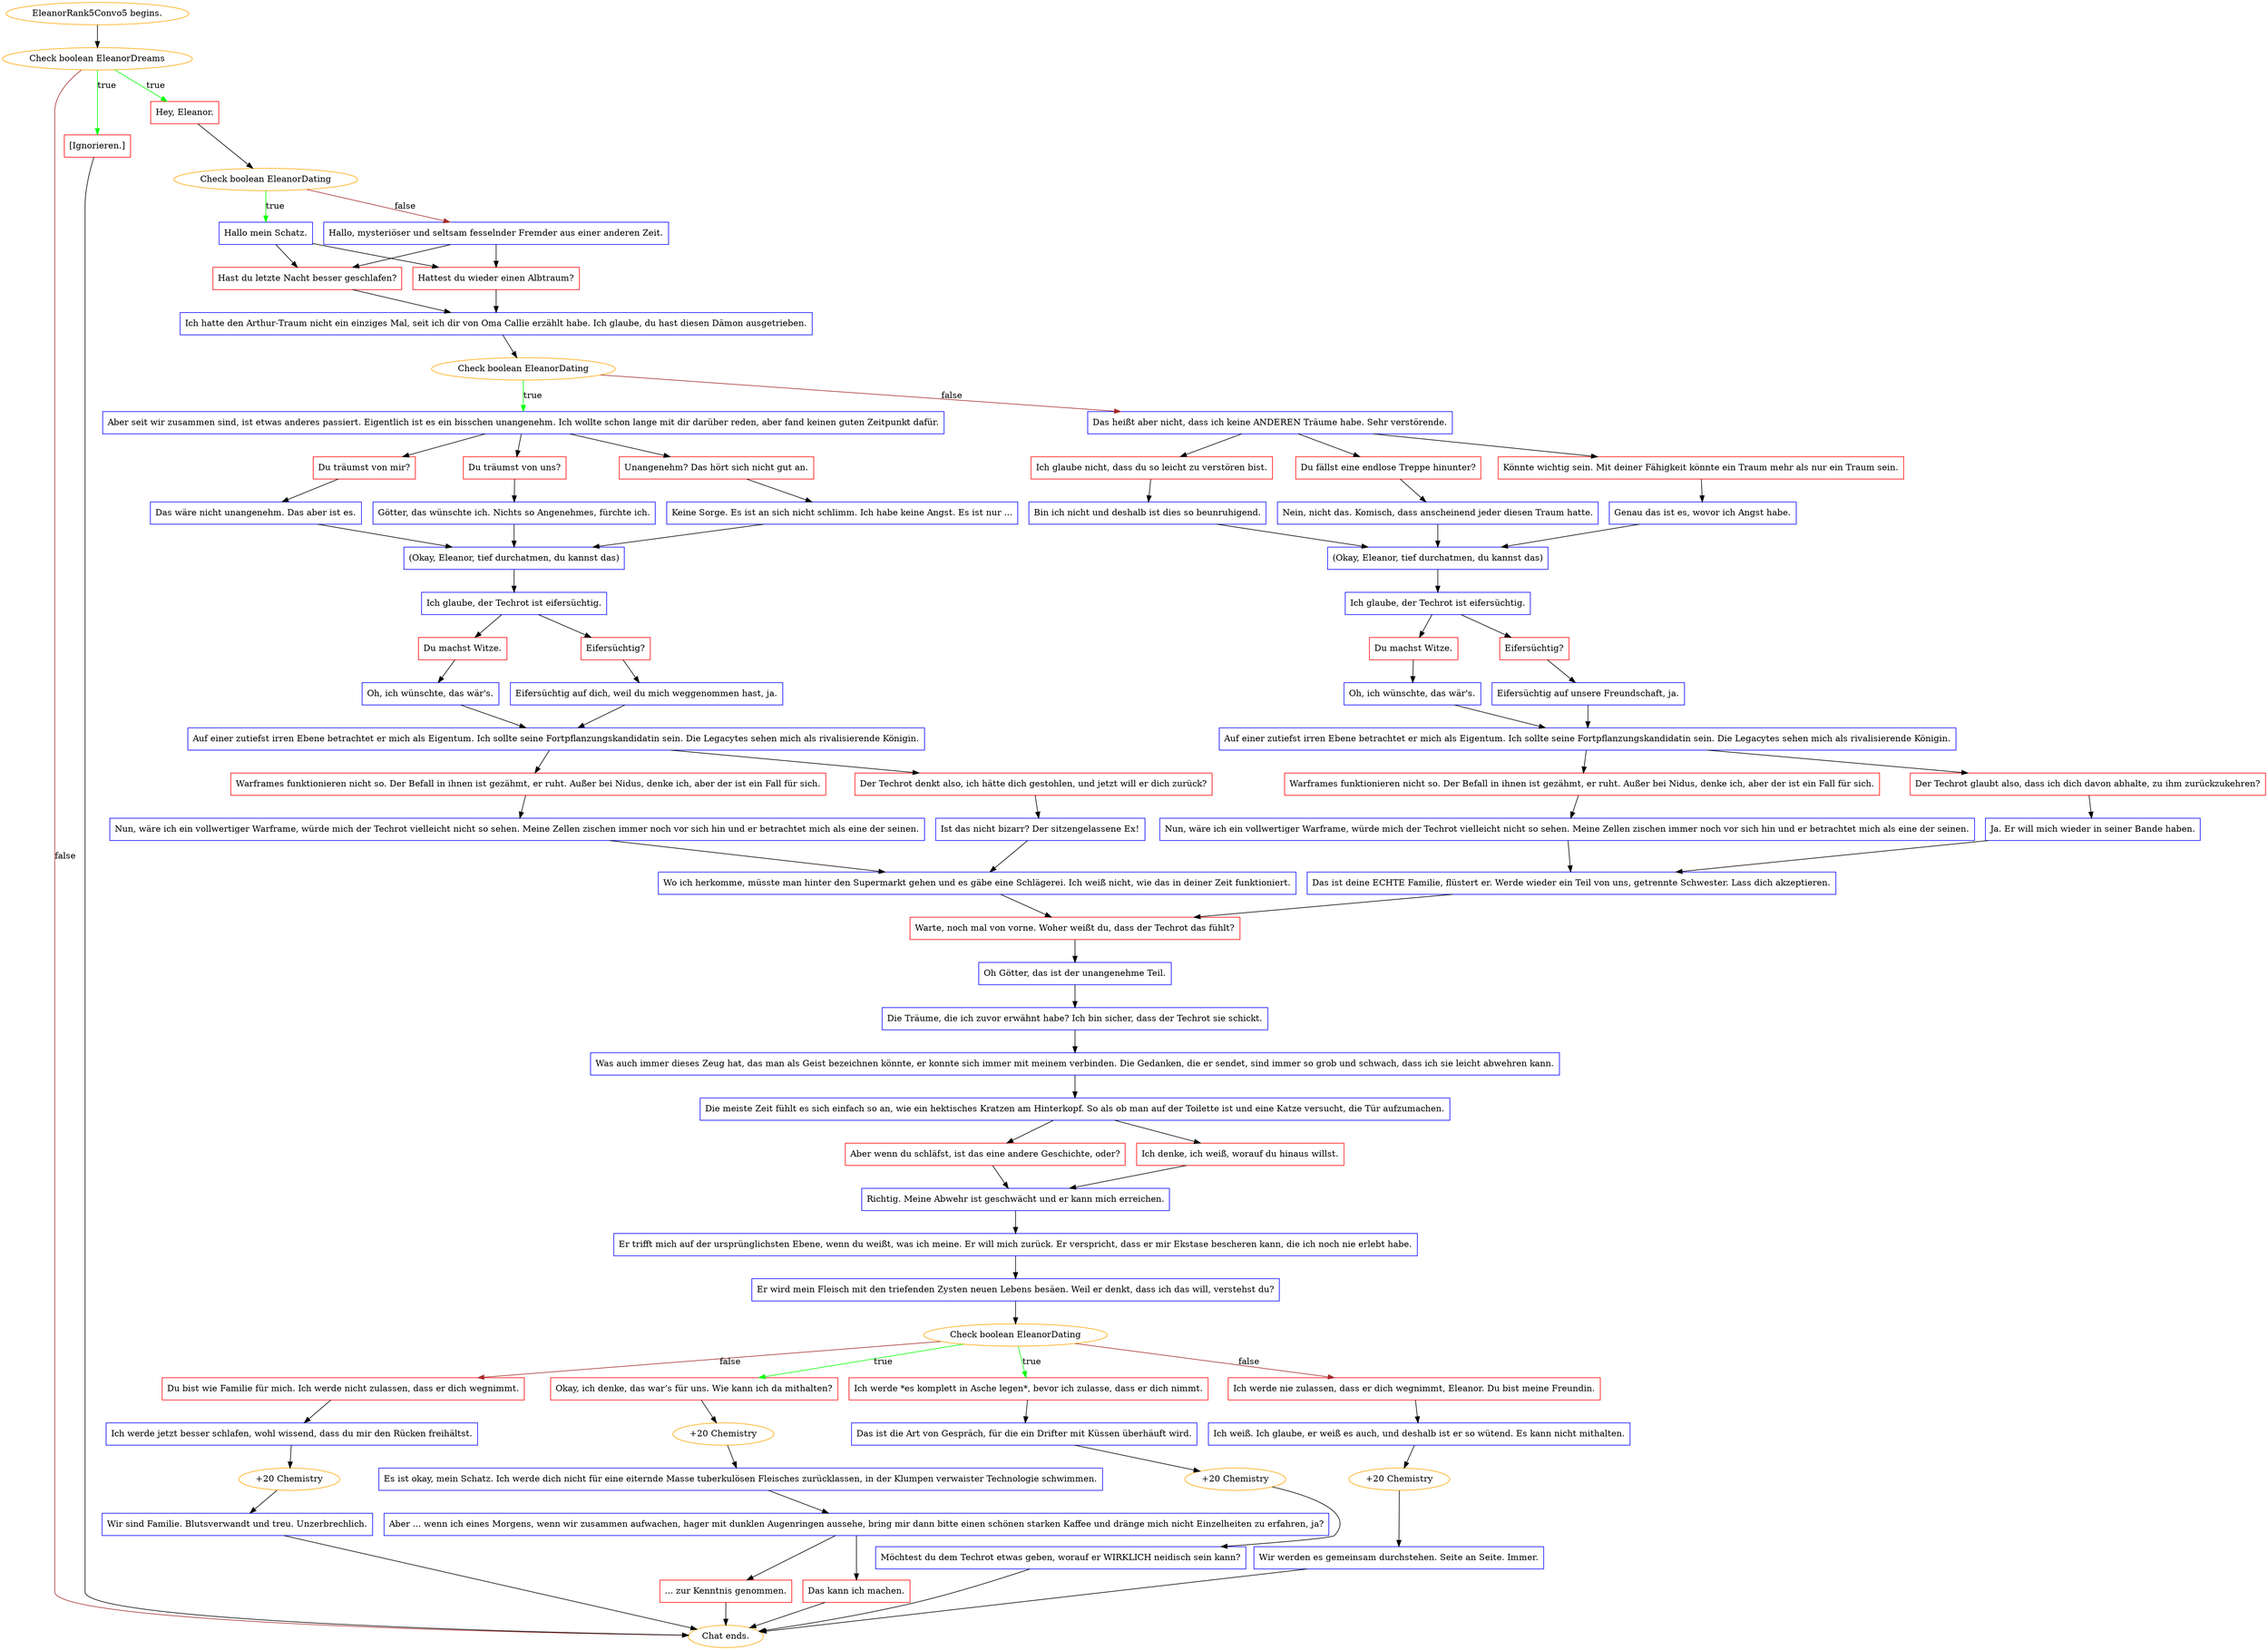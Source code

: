 digraph {
	"EleanorRank5Convo5 begins." [color=orange];
		"EleanorRank5Convo5 begins." -> j2010599810;
	j2010599810 [label="Check boolean EleanorDreams",color=orange];
		j2010599810 -> j2146565497 [label=true,color=green];
		j2010599810 -> j4221938618 [label=true,color=green];
		j2010599810 -> "Chat ends." [label=false,color=brown];
	j2146565497 [label="Hey, Eleanor.",shape=box,color=red];
		j2146565497 -> j1518854856;
	j4221938618 [label="[Ignorieren.]",shape=box,color=red];
		j4221938618 -> "Chat ends.";
	"Chat ends." [color=orange];
	j1518854856 [label="Check boolean EleanorDating",color=orange];
		j1518854856 -> j1570851916 [label=true,color=green];
		j1518854856 -> j1529436399 [label=false,color=brown];
	j1570851916 [label="Hallo mein Schatz.",shape=box,color=blue];
		j1570851916 -> j9547768;
		j1570851916 -> j150108622;
	j1529436399 [label="Hallo, mysteriöser und seltsam fesselnder Fremder aus einer anderen Zeit.",shape=box,color=blue];
		j1529436399 -> j9547768;
		j1529436399 -> j150108622;
	j9547768 [label="Hast du letzte Nacht besser geschlafen?",shape=box,color=red];
		j9547768 -> j1932751556;
	j150108622 [label="Hattest du wieder einen Albtraum?",shape=box,color=red];
		j150108622 -> j1932751556;
	j1932751556 [label="Ich hatte den Arthur-Traum nicht ein einziges Mal, seit ich dir von Oma Callie erzählt habe. Ich glaube, du hast diesen Dämon ausgetrieben.",shape=box,color=blue];
		j1932751556 -> j3019953371;
	j3019953371 [label="Check boolean EleanorDating",color=orange];
		j3019953371 -> j94385400 [label=true,color=green];
		j3019953371 -> j1525322816 [label=false,color=brown];
	j94385400 [label="Aber seit wir zusammen sind, ist etwas anderes passiert. Eigentlich ist es ein bisschen unangenehm. Ich wollte schon lange mit dir darüber reden, aber fand keinen guten Zeitpunkt dafür.",shape=box,color=blue];
		j94385400 -> j605180924;
		j94385400 -> j2979134323;
		j94385400 -> j3047567670;
	j1525322816 [label="Das heißt aber nicht, dass ich keine ANDEREN Träume habe. Sehr verstörende.",shape=box,color=blue];
		j1525322816 -> j4154888865;
		j1525322816 -> j3041039035;
		j1525322816 -> j3643564906;
	j605180924 [label="Du träumst von mir?",shape=box,color=red];
		j605180924 -> j358008112;
	j2979134323 [label="Du träumst von uns?",shape=box,color=red];
		j2979134323 -> j2619246184;
	j3047567670 [label="Unangenehm? Das hört sich nicht gut an.",shape=box,color=red];
		j3047567670 -> j1882859882;
	j4154888865 [label="Ich glaube nicht, dass du so leicht zu verstören bist.",shape=box,color=red];
		j4154888865 -> j3278949429;
	j3041039035 [label="Du fällst eine endlose Treppe hinunter?",shape=box,color=red];
		j3041039035 -> j33529229;
	j3643564906 [label="Könnte wichtig sein. Mit deiner Fähigkeit könnte ein Traum mehr als nur ein Traum sein.",shape=box,color=red];
		j3643564906 -> j3992104703;
	j358008112 [label="Das wäre nicht unangenehm. Das aber ist es.",shape=box,color=blue];
		j358008112 -> j125050868;
	j2619246184 [label="Götter, das wünschte ich. Nichts so Angenehmes, fürchte ich.",shape=box,color=blue];
		j2619246184 -> j125050868;
	j1882859882 [label="Keine Sorge. Es ist an sich nicht schlimm. Ich habe keine Angst. Es ist nur ...",shape=box,color=blue];
		j1882859882 -> j125050868;
	j3278949429 [label="Bin ich nicht und deshalb ist dies so beunruhigend.",shape=box,color=blue];
		j3278949429 -> j3316359020;
	j33529229 [label="Nein, nicht das. Komisch, dass anscheinend jeder diesen Traum hatte.",shape=box,color=blue];
		j33529229 -> j3316359020;
	j3992104703 [label="Genau das ist es, wovor ich Angst habe.",shape=box,color=blue];
		j3992104703 -> j3316359020;
	j125050868 [label="(Okay, Eleanor, tief durchatmen, du kannst das)",shape=box,color=blue];
		j125050868 -> j380512837;
	j3316359020 [label="(Okay, Eleanor, tief durchatmen, du kannst das)",shape=box,color=blue];
		j3316359020 -> j4044360555;
	j380512837 [label="Ich glaube, der Techrot ist eifersüchtig.",shape=box,color=blue];
		j380512837 -> j1729332737;
		j380512837 -> j946162987;
	j4044360555 [label="Ich glaube, der Techrot ist eifersüchtig.",shape=box,color=blue];
		j4044360555 -> j2342539034;
		j4044360555 -> j161401124;
	j1729332737 [label="Du machst Witze.",shape=box,color=red];
		j1729332737 -> j3143537019;
	j946162987 [label="Eifersüchtig?",shape=box,color=red];
		j946162987 -> j526511932;
	j2342539034 [label="Du machst Witze.",shape=box,color=red];
		j2342539034 -> j3970987038;
	j161401124 [label="Eifersüchtig?",shape=box,color=red];
		j161401124 -> j2340163549;
	j3143537019 [label="Oh, ich wünschte, das wär's.",shape=box,color=blue];
		j3143537019 -> j834809393;
	j526511932 [label="Eifersüchtig auf dich, weil du mich weggenommen hast, ja.",shape=box,color=blue];
		j526511932 -> j834809393;
	j3970987038 [label="Oh, ich wünschte, das wär's.",shape=box,color=blue];
		j3970987038 -> j230921320;
	j2340163549 [label="Eifersüchtig auf unsere Freundschaft, ja.",shape=box,color=blue];
		j2340163549 -> j230921320;
	j834809393 [label="Auf einer zutiefst irren Ebene betrachtet er mich als Eigentum. Ich sollte seine Fortpflanzungskandidatin sein. Die Legacytes sehen mich als rivalisierende Königin.",shape=box,color=blue];
		j834809393 -> j2790807333;
		j834809393 -> j566744155;
	j230921320 [label="Auf einer zutiefst irren Ebene betrachtet er mich als Eigentum. Ich sollte seine Fortpflanzungskandidatin sein. Die Legacytes sehen mich als rivalisierende Königin.",shape=box,color=blue];
		j230921320 -> j3341179042;
		j230921320 -> j61872915;
	j2790807333 [label="Warframes funktionieren nicht so. Der Befall in ihnen ist gezähmt, er ruht. Außer bei Nidus, denke ich, aber der ist ein Fall für sich.",shape=box,color=red];
		j2790807333 -> j3884455335;
	j566744155 [label="Der Techrot denkt also, ich hätte dich gestohlen, und jetzt will er dich zurück?",shape=box,color=red];
		j566744155 -> j808170284;
	j3341179042 [label="Warframes funktionieren nicht so. Der Befall in ihnen ist gezähmt, er ruht. Außer bei Nidus, denke ich, aber der ist ein Fall für sich.",shape=box,color=red];
		j3341179042 -> j1395981765;
	j61872915 [label="Der Techrot glaubt also, dass ich dich davon abhalte, zu ihm zurückzukehren?",shape=box,color=red];
		j61872915 -> j2983570577;
	j3884455335 [label="Nun, wäre ich ein vollwertiger Warframe, würde mich der Techrot vielleicht nicht so sehen. Meine Zellen zischen immer noch vor sich hin und er betrachtet mich als eine der seinen.",shape=box,color=blue];
		j3884455335 -> j3798910277;
	j808170284 [label="Ist das nicht bizarr? Der sitzengelassene Ex!",shape=box,color=blue];
		j808170284 -> j3798910277;
	j1395981765 [label="Nun, wäre ich ein vollwertiger Warframe, würde mich der Techrot vielleicht nicht so sehen. Meine Zellen zischen immer noch vor sich hin und er betrachtet mich als eine der seinen.",shape=box,color=blue];
		j1395981765 -> j2731363755;
	j2983570577 [label="Ja. Er will mich wieder in seiner Bande haben.",shape=box,color=blue];
		j2983570577 -> j2731363755;
	j3798910277 [label="Wo ich herkomme, müsste man hinter den Supermarkt gehen und es gäbe eine Schlägerei. Ich weiß nicht, wie das in deiner Zeit funktioniert.",shape=box,color=blue];
		j3798910277 -> j3413829732;
	j2731363755 [label="Das ist deine ECHTE Familie, flüstert er. Werde wieder ein Teil von uns, getrennte Schwester. Lass dich akzeptieren.",shape=box,color=blue];
		j2731363755 -> j3413829732;
	j3413829732 [label="Warte, noch mal von vorne. Woher weißt du, dass der Techrot das fühlt?",shape=box,color=red];
		j3413829732 -> j3882070970;
	j3882070970 [label="Oh Götter, das ist der unangenehme Teil.",shape=box,color=blue];
		j3882070970 -> j1784945328;
	j1784945328 [label="Die Träume, die ich zuvor erwähnt habe? Ich bin sicher, dass der Techrot sie schickt.",shape=box,color=blue];
		j1784945328 -> j3411567896;
	j3411567896 [label="Was auch immer dieses Zeug hat, das man als Geist bezeichnen könnte, er konnte sich immer mit meinem verbinden. Die Gedanken, die er sendet, sind immer so grob und schwach, dass ich sie leicht abwehren kann.",shape=box,color=blue];
		j3411567896 -> j132717109;
	j132717109 [label="Die meiste Zeit fühlt es sich einfach so an, wie ein hektisches Kratzen am Hinterkopf. So als ob man auf der Toilette ist und eine Katze versucht, die Tür aufzumachen.",shape=box,color=blue];
		j132717109 -> j1273969038;
		j132717109 -> j3623224838;
	j1273969038 [label="Aber wenn du schläfst, ist das eine andere Geschichte, oder?",shape=box,color=red];
		j1273969038 -> j270659931;
	j3623224838 [label="Ich denke, ich weiß, worauf du hinaus willst.",shape=box,color=red];
		j3623224838 -> j270659931;
	j270659931 [label="Richtig. Meine Abwehr ist geschwächt und er kann mich erreichen.",shape=box,color=blue];
		j270659931 -> j3199339355;
	j3199339355 [label="Er trifft mich auf der ursprünglichsten Ebene, wenn du weißt, was ich meine. Er will mich zurück. Er verspricht, dass er mir Ekstase bescheren kann, die ich noch nie erlebt habe.",shape=box,color=blue];
		j3199339355 -> j3923314616;
	j3923314616 [label="Er wird mein Fleisch mit den triefenden Zysten neuen Lebens besäen. Weil er denkt, dass ich das will, verstehst du?",shape=box,color=blue];
		j3923314616 -> j3322718474;
	j3322718474 [label="Check boolean EleanorDating",color=orange];
		j3322718474 -> j1597798769 [label=true,color=green];
		j3322718474 -> j671858782 [label=true,color=green];
		j3322718474 -> j865035505 [label=false,color=brown];
		j3322718474 -> j1030448171 [label=false,color=brown];
	j1597798769 [label="Okay, ich denke, das war’s für uns. Wie kann ich da mithalten?",shape=box,color=red];
		j1597798769 -> j2104203368;
	j671858782 [label="Ich werde *es komplett in Asche legen*, bevor ich zulasse, dass er dich nimmt.",shape=box,color=red];
		j671858782 -> j843363741;
	j865035505 [label="Ich werde nie zulassen, dass er dich wegnimmt, Eleanor. Du bist meine Freundin.",shape=box,color=red];
		j865035505 -> j1554759405;
	j1030448171 [label="Du bist wie Familie für mich. Ich werde nicht zulassen, dass er dich wegnimmt.",shape=box,color=red];
		j1030448171 -> j328086838;
	j2104203368 [label="+20 Chemistry",color=orange];
		j2104203368 -> j3289564105;
	j843363741 [label="Das ist die Art von Gespräch, für die ein Drifter mit Küssen überhäuft wird.",shape=box,color=blue];
		j843363741 -> j3050320837;
	j1554759405 [label="Ich weiß. Ich glaube, er weiß es auch, und deshalb ist er so wütend. Es kann nicht mithalten.",shape=box,color=blue];
		j1554759405 -> j2956603956;
	j328086838 [label="Ich werde jetzt besser schlafen, wohl wissend, dass du mir den Rücken freihältst.",shape=box,color=blue];
		j328086838 -> j2924423021;
	j3289564105 [label="Es ist okay, mein Schatz. Ich werde dich nicht für eine eiternde Masse tuberkulösen Fleisches zurücklassen, in der Klumpen verwaister Technologie schwimmen.",shape=box,color=blue];
		j3289564105 -> j2171140431;
	j3050320837 [label="+20 Chemistry",color=orange];
		j3050320837 -> j1837970436;
	j2956603956 [label="+20 Chemistry",color=orange];
		j2956603956 -> j3871886680;
	j2924423021 [label="+20 Chemistry",color=orange];
		j2924423021 -> j2711464844;
	j2171140431 [label="Aber ... wenn ich eines Morgens, wenn wir zusammen aufwachen, hager mit dunklen Augenringen aussehe, bring mir dann bitte einen schönen starken Kaffee und dränge mich nicht Einzelheiten zu erfahren, ja?",shape=box,color=blue];
		j2171140431 -> j2328509128;
		j2171140431 -> j4191012334;
	j1837970436 [label="Möchtest du dem Techrot etwas geben, worauf er WIRKLICH neidisch sein kann?",shape=box,color=blue];
		j1837970436 -> "Chat ends.";
	j3871886680 [label="Wir werden es gemeinsam durchstehen. Seite an Seite. Immer.",shape=box,color=blue];
		j3871886680 -> "Chat ends.";
	j2711464844 [label="Wir sind Familie. Blutsverwandt und treu. Unzerbrechlich.",shape=box,color=blue];
		j2711464844 -> "Chat ends.";
	j2328509128 [label="Das kann ich machen.",shape=box,color=red];
		j2328509128 -> "Chat ends.";
	j4191012334 [label="... zur Kenntnis genommen.",shape=box,color=red];
		j4191012334 -> "Chat ends.";
}